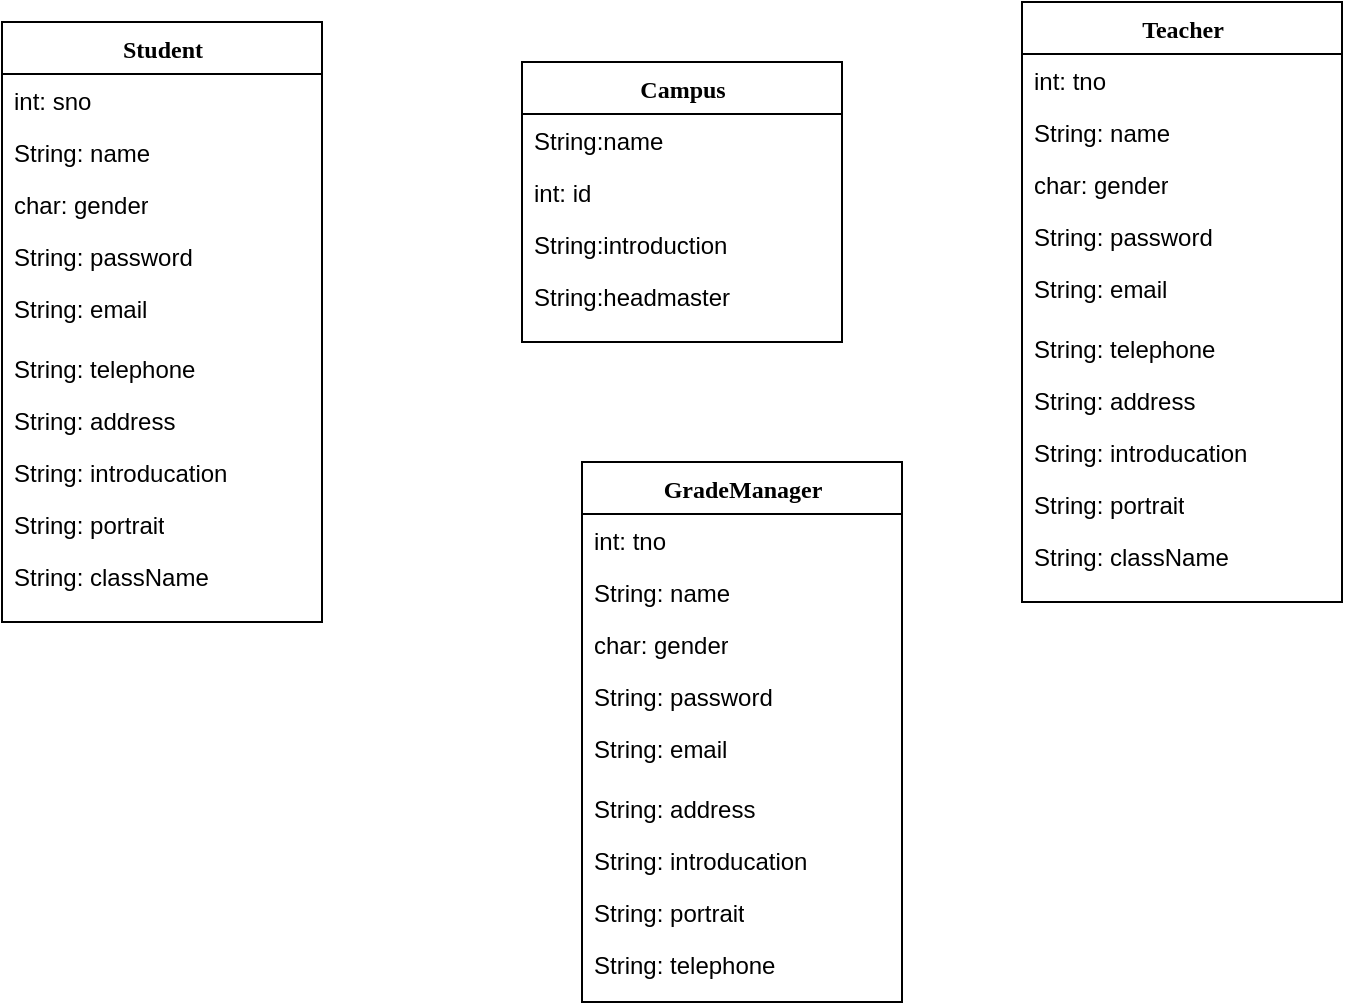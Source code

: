 <mxfile version="17.4.6" type="github">
  <diagram name="Page-1" id="9f46799a-70d6-7492-0946-bef42562c5a5">
    <mxGraphModel dx="1147" dy="629" grid="1" gridSize="10" guides="1" tooltips="1" connect="1" arrows="1" fold="1" page="1" pageScale="1" pageWidth="1100" pageHeight="850" background="none" math="0" shadow="0">
      <root>
        <mxCell id="0" />
        <mxCell id="1" parent="0" />
        <mxCell id="78961159f06e98e8-17" value="Student" style="swimlane;html=1;fontStyle=1;align=center;verticalAlign=top;childLayout=stackLayout;horizontal=1;startSize=26;horizontalStack=0;resizeParent=1;resizeLast=0;collapsible=1;marginBottom=0;swimlaneFillColor=#ffffff;rounded=0;shadow=0;comic=0;labelBackgroundColor=none;strokeWidth=1;fillColor=none;fontFamily=Verdana;fontSize=12" parent="1" vertex="1">
          <mxGeometry x="170" y="110" width="160" height="300" as="geometry" />
        </mxCell>
        <mxCell id="78961159f06e98e8-21" value="int: sno" style="text;html=1;strokeColor=none;fillColor=none;align=left;verticalAlign=top;spacingLeft=4;spacingRight=4;whiteSpace=wrap;overflow=hidden;rotatable=0;points=[[0,0.5],[1,0.5]];portConstraint=eastwest;" parent="78961159f06e98e8-17" vertex="1">
          <mxGeometry y="26" width="160" height="26" as="geometry" />
        </mxCell>
        <mxCell id="78961159f06e98e8-23" value="String: name" style="text;html=1;strokeColor=none;fillColor=none;align=left;verticalAlign=top;spacingLeft=4;spacingRight=4;whiteSpace=wrap;overflow=hidden;rotatable=0;points=[[0,0.5],[1,0.5]];portConstraint=eastwest;" parent="78961159f06e98e8-17" vertex="1">
          <mxGeometry y="52" width="160" height="26" as="geometry" />
        </mxCell>
        <mxCell id="78961159f06e98e8-25" value="char: gender" style="text;html=1;strokeColor=none;fillColor=none;align=left;verticalAlign=top;spacingLeft=4;spacingRight=4;whiteSpace=wrap;overflow=hidden;rotatable=0;points=[[0,0.5],[1,0.5]];portConstraint=eastwest;" parent="78961159f06e98e8-17" vertex="1">
          <mxGeometry y="78" width="160" height="26" as="geometry" />
        </mxCell>
        <mxCell id="78961159f06e98e8-26" value="String: password" style="text;html=1;strokeColor=none;fillColor=none;align=left;verticalAlign=top;spacingLeft=4;spacingRight=4;whiteSpace=wrap;overflow=hidden;rotatable=0;points=[[0,0.5],[1,0.5]];portConstraint=eastwest;" parent="78961159f06e98e8-17" vertex="1">
          <mxGeometry y="104" width="160" height="26" as="geometry" />
        </mxCell>
        <mxCell id="78961159f06e98e8-24" value="String: email" style="text;html=1;strokeColor=none;fillColor=none;align=left;verticalAlign=top;spacingLeft=4;spacingRight=4;whiteSpace=wrap;overflow=hidden;rotatable=0;points=[[0,0.5],[1,0.5]];portConstraint=eastwest;" parent="78961159f06e98e8-17" vertex="1">
          <mxGeometry y="130" width="160" height="30" as="geometry" />
        </mxCell>
        <mxCell id="78961159f06e98e8-20" value="String: telephone" style="text;html=1;strokeColor=none;fillColor=none;align=left;verticalAlign=top;spacingLeft=4;spacingRight=4;whiteSpace=wrap;overflow=hidden;rotatable=0;points=[[0,0.5],[1,0.5]];portConstraint=eastwest;" parent="78961159f06e98e8-17" vertex="1">
          <mxGeometry y="160" width="160" height="26" as="geometry" />
        </mxCell>
        <mxCell id="78961159f06e98e8-27" value="String: address" style="text;html=1;strokeColor=none;fillColor=none;align=left;verticalAlign=top;spacingLeft=4;spacingRight=4;whiteSpace=wrap;overflow=hidden;rotatable=0;points=[[0,0.5],[1,0.5]];portConstraint=eastwest;" parent="78961159f06e98e8-17" vertex="1">
          <mxGeometry y="186" width="160" height="26" as="geometry" />
        </mxCell>
        <mxCell id="sjLYR4XB4es4YfV4OW-k-2" value="String: introducation" style="text;html=1;strokeColor=none;fillColor=none;align=left;verticalAlign=top;spacingLeft=4;spacingRight=4;whiteSpace=wrap;overflow=hidden;rotatable=0;points=[[0,0.5],[1,0.5]];portConstraint=eastwest;" vertex="1" parent="78961159f06e98e8-17">
          <mxGeometry y="212" width="160" height="26" as="geometry" />
        </mxCell>
        <mxCell id="sjLYR4XB4es4YfV4OW-k-3" value="String: portrait" style="text;html=1;strokeColor=none;fillColor=none;align=left;verticalAlign=top;spacingLeft=4;spacingRight=4;whiteSpace=wrap;overflow=hidden;rotatable=0;points=[[0,0.5],[1,0.5]];portConstraint=eastwest;" vertex="1" parent="78961159f06e98e8-17">
          <mxGeometry y="238" width="160" height="26" as="geometry" />
        </mxCell>
        <mxCell id="sjLYR4XB4es4YfV4OW-k-4" value="String: className" style="text;html=1;strokeColor=none;fillColor=none;align=left;verticalAlign=top;spacingLeft=4;spacingRight=4;whiteSpace=wrap;overflow=hidden;rotatable=0;points=[[0,0.5],[1,0.5]];portConstraint=eastwest;" vertex="1" parent="78961159f06e98e8-17">
          <mxGeometry y="264" width="160" height="26" as="geometry" />
        </mxCell>
        <mxCell id="78961159f06e98e8-43" value="GradeManager" style="swimlane;html=1;fontStyle=1;align=center;verticalAlign=top;childLayout=stackLayout;horizontal=1;startSize=26;horizontalStack=0;resizeParent=1;resizeLast=0;collapsible=1;marginBottom=0;swimlaneFillColor=#ffffff;rounded=0;shadow=0;comic=0;labelBackgroundColor=none;strokeWidth=1;fillColor=none;fontFamily=Verdana;fontSize=12" parent="1" vertex="1">
          <mxGeometry x="460" y="330" width="160" height="270" as="geometry" />
        </mxCell>
        <mxCell id="sjLYR4XB4es4YfV4OW-k-27" value="int: tno" style="text;html=1;strokeColor=none;fillColor=none;align=left;verticalAlign=top;spacingLeft=4;spacingRight=4;whiteSpace=wrap;overflow=hidden;rotatable=0;points=[[0,0.5],[1,0.5]];portConstraint=eastwest;" vertex="1" parent="78961159f06e98e8-43">
          <mxGeometry y="26" width="160" height="26" as="geometry" />
        </mxCell>
        <mxCell id="sjLYR4XB4es4YfV4OW-k-26" value="String: name" style="text;html=1;strokeColor=none;fillColor=none;align=left;verticalAlign=top;spacingLeft=4;spacingRight=4;whiteSpace=wrap;overflow=hidden;rotatable=0;points=[[0,0.5],[1,0.5]];portConstraint=eastwest;" vertex="1" parent="78961159f06e98e8-43">
          <mxGeometry y="52" width="160" height="26" as="geometry" />
        </mxCell>
        <mxCell id="sjLYR4XB4es4YfV4OW-k-28" value="char: gender" style="text;html=1;strokeColor=none;fillColor=none;align=left;verticalAlign=top;spacingLeft=4;spacingRight=4;whiteSpace=wrap;overflow=hidden;rotatable=0;points=[[0,0.5],[1,0.5]];portConstraint=eastwest;" vertex="1" parent="78961159f06e98e8-43">
          <mxGeometry y="78" width="160" height="26" as="geometry" />
        </mxCell>
        <mxCell id="sjLYR4XB4es4YfV4OW-k-29" value="String: password" style="text;html=1;strokeColor=none;fillColor=none;align=left;verticalAlign=top;spacingLeft=4;spacingRight=4;whiteSpace=wrap;overflow=hidden;rotatable=0;points=[[0,0.5],[1,0.5]];portConstraint=eastwest;" vertex="1" parent="78961159f06e98e8-43">
          <mxGeometry y="104" width="160" height="26" as="geometry" />
        </mxCell>
        <mxCell id="sjLYR4XB4es4YfV4OW-k-30" value="String: email" style="text;html=1;strokeColor=none;fillColor=none;align=left;verticalAlign=top;spacingLeft=4;spacingRight=4;whiteSpace=wrap;overflow=hidden;rotatable=0;points=[[0,0.5],[1,0.5]];portConstraint=eastwest;" vertex="1" parent="78961159f06e98e8-43">
          <mxGeometry y="130" width="160" height="30" as="geometry" />
        </mxCell>
        <mxCell id="sjLYR4XB4es4YfV4OW-k-32" value="String: address" style="text;html=1;strokeColor=none;fillColor=none;align=left;verticalAlign=top;spacingLeft=4;spacingRight=4;whiteSpace=wrap;overflow=hidden;rotatable=0;points=[[0,0.5],[1,0.5]];portConstraint=eastwest;" vertex="1" parent="78961159f06e98e8-43">
          <mxGeometry y="160" width="160" height="26" as="geometry" />
        </mxCell>
        <mxCell id="sjLYR4XB4es4YfV4OW-k-33" value="String: introducation" style="text;html=1;strokeColor=none;fillColor=none;align=left;verticalAlign=top;spacingLeft=4;spacingRight=4;whiteSpace=wrap;overflow=hidden;rotatable=0;points=[[0,0.5],[1,0.5]];portConstraint=eastwest;" vertex="1" parent="78961159f06e98e8-43">
          <mxGeometry y="186" width="160" height="26" as="geometry" />
        </mxCell>
        <mxCell id="sjLYR4XB4es4YfV4OW-k-34" value="String: portrait" style="text;html=1;strokeColor=none;fillColor=none;align=left;verticalAlign=top;spacingLeft=4;spacingRight=4;whiteSpace=wrap;overflow=hidden;rotatable=0;points=[[0,0.5],[1,0.5]];portConstraint=eastwest;" vertex="1" parent="78961159f06e98e8-43">
          <mxGeometry y="212" width="160" height="26" as="geometry" />
        </mxCell>
        <mxCell id="sjLYR4XB4es4YfV4OW-k-31" value="String: telephone" style="text;html=1;strokeColor=none;fillColor=none;align=left;verticalAlign=top;spacingLeft=4;spacingRight=4;whiteSpace=wrap;overflow=hidden;rotatable=0;points=[[0,0.5],[1,0.5]];portConstraint=eastwest;" vertex="1" parent="78961159f06e98e8-43">
          <mxGeometry y="238" width="160" height="28" as="geometry" />
        </mxCell>
        <mxCell id="sjLYR4XB4es4YfV4OW-k-6" value="Campus" style="swimlane;html=1;fontStyle=1;align=center;verticalAlign=top;childLayout=stackLayout;horizontal=1;startSize=26;horizontalStack=0;resizeParent=1;resizeLast=0;collapsible=1;marginBottom=0;swimlaneFillColor=#ffffff;rounded=0;shadow=0;comic=0;labelBackgroundColor=none;strokeWidth=1;fillColor=none;fontFamily=Verdana;fontSize=12" vertex="1" parent="1">
          <mxGeometry x="430" y="130" width="160" height="140" as="geometry" />
        </mxCell>
        <mxCell id="sjLYR4XB4es4YfV4OW-k-7" value="String:name" style="text;html=1;strokeColor=none;fillColor=none;align=left;verticalAlign=top;spacingLeft=4;spacingRight=4;whiteSpace=wrap;overflow=hidden;rotatable=0;points=[[0,0.5],[1,0.5]];portConstraint=eastwest;" vertex="1" parent="sjLYR4XB4es4YfV4OW-k-6">
          <mxGeometry y="26" width="160" height="26" as="geometry" />
        </mxCell>
        <mxCell id="sjLYR4XB4es4YfV4OW-k-8" value="int: id" style="text;html=1;strokeColor=none;fillColor=none;align=left;verticalAlign=top;spacingLeft=4;spacingRight=4;whiteSpace=wrap;overflow=hidden;rotatable=0;points=[[0,0.5],[1,0.5]];portConstraint=eastwest;" vertex="1" parent="sjLYR4XB4es4YfV4OW-k-6">
          <mxGeometry y="52" width="160" height="26" as="geometry" />
        </mxCell>
        <mxCell id="sjLYR4XB4es4YfV4OW-k-9" value="String:introduction" style="text;html=1;strokeColor=none;fillColor=none;align=left;verticalAlign=top;spacingLeft=4;spacingRight=4;whiteSpace=wrap;overflow=hidden;rotatable=0;points=[[0,0.5],[1,0.5]];portConstraint=eastwest;" vertex="1" parent="sjLYR4XB4es4YfV4OW-k-6">
          <mxGeometry y="78" width="160" height="26" as="geometry" />
        </mxCell>
        <mxCell id="sjLYR4XB4es4YfV4OW-k-10" value="String:headmaster" style="text;html=1;strokeColor=none;fillColor=none;align=left;verticalAlign=top;spacingLeft=4;spacingRight=4;whiteSpace=wrap;overflow=hidden;rotatable=0;points=[[0,0.5],[1,0.5]];portConstraint=eastwest;" vertex="1" parent="sjLYR4XB4es4YfV4OW-k-6">
          <mxGeometry y="104" width="160" height="26" as="geometry" />
        </mxCell>
        <mxCell id="sjLYR4XB4es4YfV4OW-k-14" value="Teacher" style="swimlane;html=1;fontStyle=1;align=center;verticalAlign=top;childLayout=stackLayout;horizontal=1;startSize=26;horizontalStack=0;resizeParent=1;resizeLast=0;collapsible=1;marginBottom=0;swimlaneFillColor=#ffffff;rounded=0;shadow=0;comic=0;labelBackgroundColor=none;strokeWidth=1;fillColor=none;fontFamily=Verdana;fontSize=12" vertex="1" parent="1">
          <mxGeometry x="680" y="100" width="160" height="300" as="geometry" />
        </mxCell>
        <mxCell id="sjLYR4XB4es4YfV4OW-k-15" value="int: tno" style="text;html=1;strokeColor=none;fillColor=none;align=left;verticalAlign=top;spacingLeft=4;spacingRight=4;whiteSpace=wrap;overflow=hidden;rotatable=0;points=[[0,0.5],[1,0.5]];portConstraint=eastwest;" vertex="1" parent="sjLYR4XB4es4YfV4OW-k-14">
          <mxGeometry y="26" width="160" height="26" as="geometry" />
        </mxCell>
        <mxCell id="sjLYR4XB4es4YfV4OW-k-16" value="String: name" style="text;html=1;strokeColor=none;fillColor=none;align=left;verticalAlign=top;spacingLeft=4;spacingRight=4;whiteSpace=wrap;overflow=hidden;rotatable=0;points=[[0,0.5],[1,0.5]];portConstraint=eastwest;" vertex="1" parent="sjLYR4XB4es4YfV4OW-k-14">
          <mxGeometry y="52" width="160" height="26" as="geometry" />
        </mxCell>
        <mxCell id="sjLYR4XB4es4YfV4OW-k-17" value="char: gender" style="text;html=1;strokeColor=none;fillColor=none;align=left;verticalAlign=top;spacingLeft=4;spacingRight=4;whiteSpace=wrap;overflow=hidden;rotatable=0;points=[[0,0.5],[1,0.5]];portConstraint=eastwest;" vertex="1" parent="sjLYR4XB4es4YfV4OW-k-14">
          <mxGeometry y="78" width="160" height="26" as="geometry" />
        </mxCell>
        <mxCell id="sjLYR4XB4es4YfV4OW-k-18" value="String: password" style="text;html=1;strokeColor=none;fillColor=none;align=left;verticalAlign=top;spacingLeft=4;spacingRight=4;whiteSpace=wrap;overflow=hidden;rotatable=0;points=[[0,0.5],[1,0.5]];portConstraint=eastwest;" vertex="1" parent="sjLYR4XB4es4YfV4OW-k-14">
          <mxGeometry y="104" width="160" height="26" as="geometry" />
        </mxCell>
        <mxCell id="sjLYR4XB4es4YfV4OW-k-19" value="String: email" style="text;html=1;strokeColor=none;fillColor=none;align=left;verticalAlign=top;spacingLeft=4;spacingRight=4;whiteSpace=wrap;overflow=hidden;rotatable=0;points=[[0,0.5],[1,0.5]];portConstraint=eastwest;" vertex="1" parent="sjLYR4XB4es4YfV4OW-k-14">
          <mxGeometry y="130" width="160" height="30" as="geometry" />
        </mxCell>
        <mxCell id="sjLYR4XB4es4YfV4OW-k-20" value="String: telephone" style="text;html=1;strokeColor=none;fillColor=none;align=left;verticalAlign=top;spacingLeft=4;spacingRight=4;whiteSpace=wrap;overflow=hidden;rotatable=0;points=[[0,0.5],[1,0.5]];portConstraint=eastwest;" vertex="1" parent="sjLYR4XB4es4YfV4OW-k-14">
          <mxGeometry y="160" width="160" height="26" as="geometry" />
        </mxCell>
        <mxCell id="sjLYR4XB4es4YfV4OW-k-21" value="String: address" style="text;html=1;strokeColor=none;fillColor=none;align=left;verticalAlign=top;spacingLeft=4;spacingRight=4;whiteSpace=wrap;overflow=hidden;rotatable=0;points=[[0,0.5],[1,0.5]];portConstraint=eastwest;" vertex="1" parent="sjLYR4XB4es4YfV4OW-k-14">
          <mxGeometry y="186" width="160" height="26" as="geometry" />
        </mxCell>
        <mxCell id="sjLYR4XB4es4YfV4OW-k-22" value="String: introducation" style="text;html=1;strokeColor=none;fillColor=none;align=left;verticalAlign=top;spacingLeft=4;spacingRight=4;whiteSpace=wrap;overflow=hidden;rotatable=0;points=[[0,0.5],[1,0.5]];portConstraint=eastwest;" vertex="1" parent="sjLYR4XB4es4YfV4OW-k-14">
          <mxGeometry y="212" width="160" height="26" as="geometry" />
        </mxCell>
        <mxCell id="sjLYR4XB4es4YfV4OW-k-23" value="String: portrait" style="text;html=1;strokeColor=none;fillColor=none;align=left;verticalAlign=top;spacingLeft=4;spacingRight=4;whiteSpace=wrap;overflow=hidden;rotatable=0;points=[[0,0.5],[1,0.5]];portConstraint=eastwest;" vertex="1" parent="sjLYR4XB4es4YfV4OW-k-14">
          <mxGeometry y="238" width="160" height="26" as="geometry" />
        </mxCell>
        <mxCell id="sjLYR4XB4es4YfV4OW-k-24" value="String: className" style="text;html=1;strokeColor=none;fillColor=none;align=left;verticalAlign=top;spacingLeft=4;spacingRight=4;whiteSpace=wrap;overflow=hidden;rotatable=0;points=[[0,0.5],[1,0.5]];portConstraint=eastwest;" vertex="1" parent="sjLYR4XB4es4YfV4OW-k-14">
          <mxGeometry y="264" width="160" height="26" as="geometry" />
        </mxCell>
      </root>
    </mxGraphModel>
  </diagram>
</mxfile>
